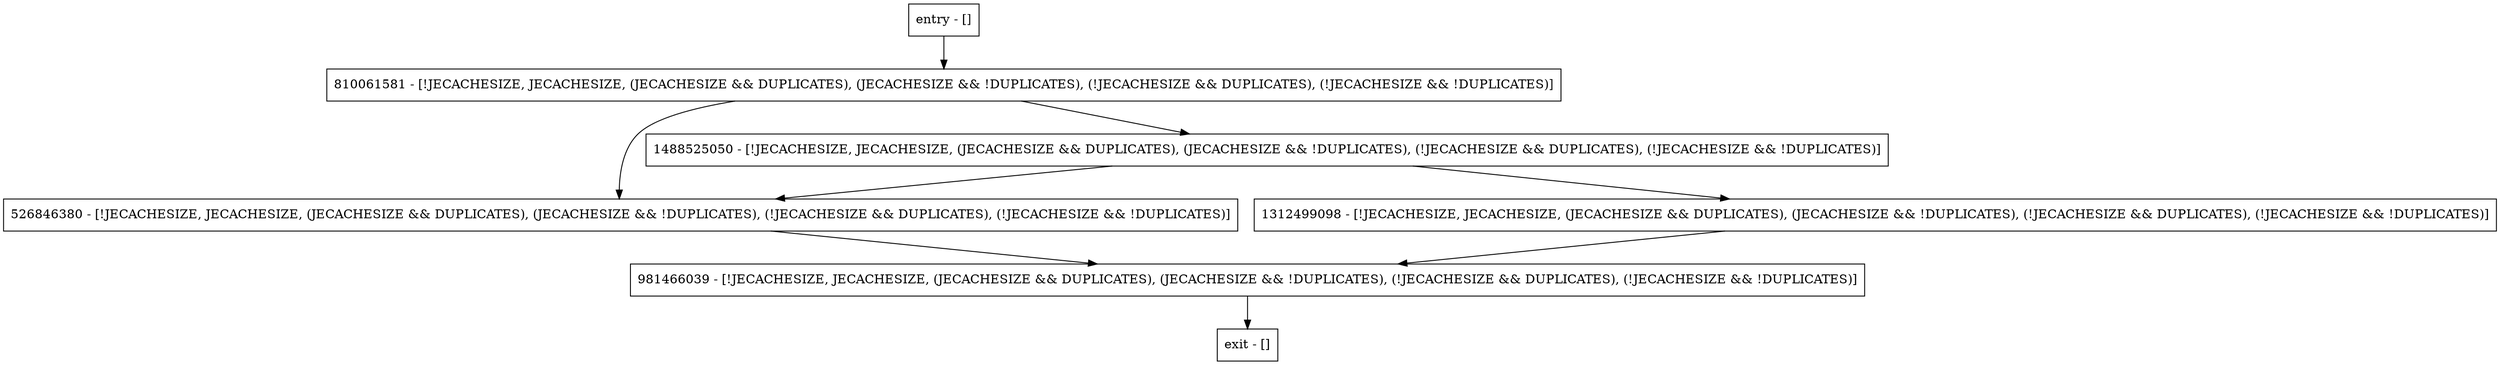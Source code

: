 digraph getFetchObsoleteSize {
node [shape=record];
entry [label="entry - []"];
exit [label="exit - []"];
526846380 [label="526846380 - [!JECACHESIZE, JECACHESIZE, (JECACHESIZE && DUPLICATES), (JECACHESIZE && !DUPLICATES), (!JECACHESIZE && DUPLICATES), (!JECACHESIZE && !DUPLICATES)]"];
1312499098 [label="1312499098 - [!JECACHESIZE, JECACHESIZE, (JECACHESIZE && DUPLICATES), (JECACHESIZE && !DUPLICATES), (!JECACHESIZE && DUPLICATES), (!JECACHESIZE && !DUPLICATES)]"];
1488525050 [label="1488525050 - [!JECACHESIZE, JECACHESIZE, (JECACHESIZE && DUPLICATES), (JECACHESIZE && !DUPLICATES), (!JECACHESIZE && DUPLICATES), (!JECACHESIZE && !DUPLICATES)]"];
981466039 [label="981466039 - [!JECACHESIZE, JECACHESIZE, (JECACHESIZE && DUPLICATES), (JECACHESIZE && !DUPLICATES), (!JECACHESIZE && DUPLICATES), (!JECACHESIZE && !DUPLICATES)]"];
810061581 [label="810061581 - [!JECACHESIZE, JECACHESIZE, (JECACHESIZE && DUPLICATES), (JECACHESIZE && !DUPLICATES), (!JECACHESIZE && DUPLICATES), (!JECACHESIZE && !DUPLICATES)]"];
entry;
exit;
entry -> 810061581;
526846380 -> 981466039;
1312499098 -> 981466039;
1488525050 -> 526846380;
1488525050 -> 1312499098;
981466039 -> exit;
810061581 -> 526846380;
810061581 -> 1488525050;
}

